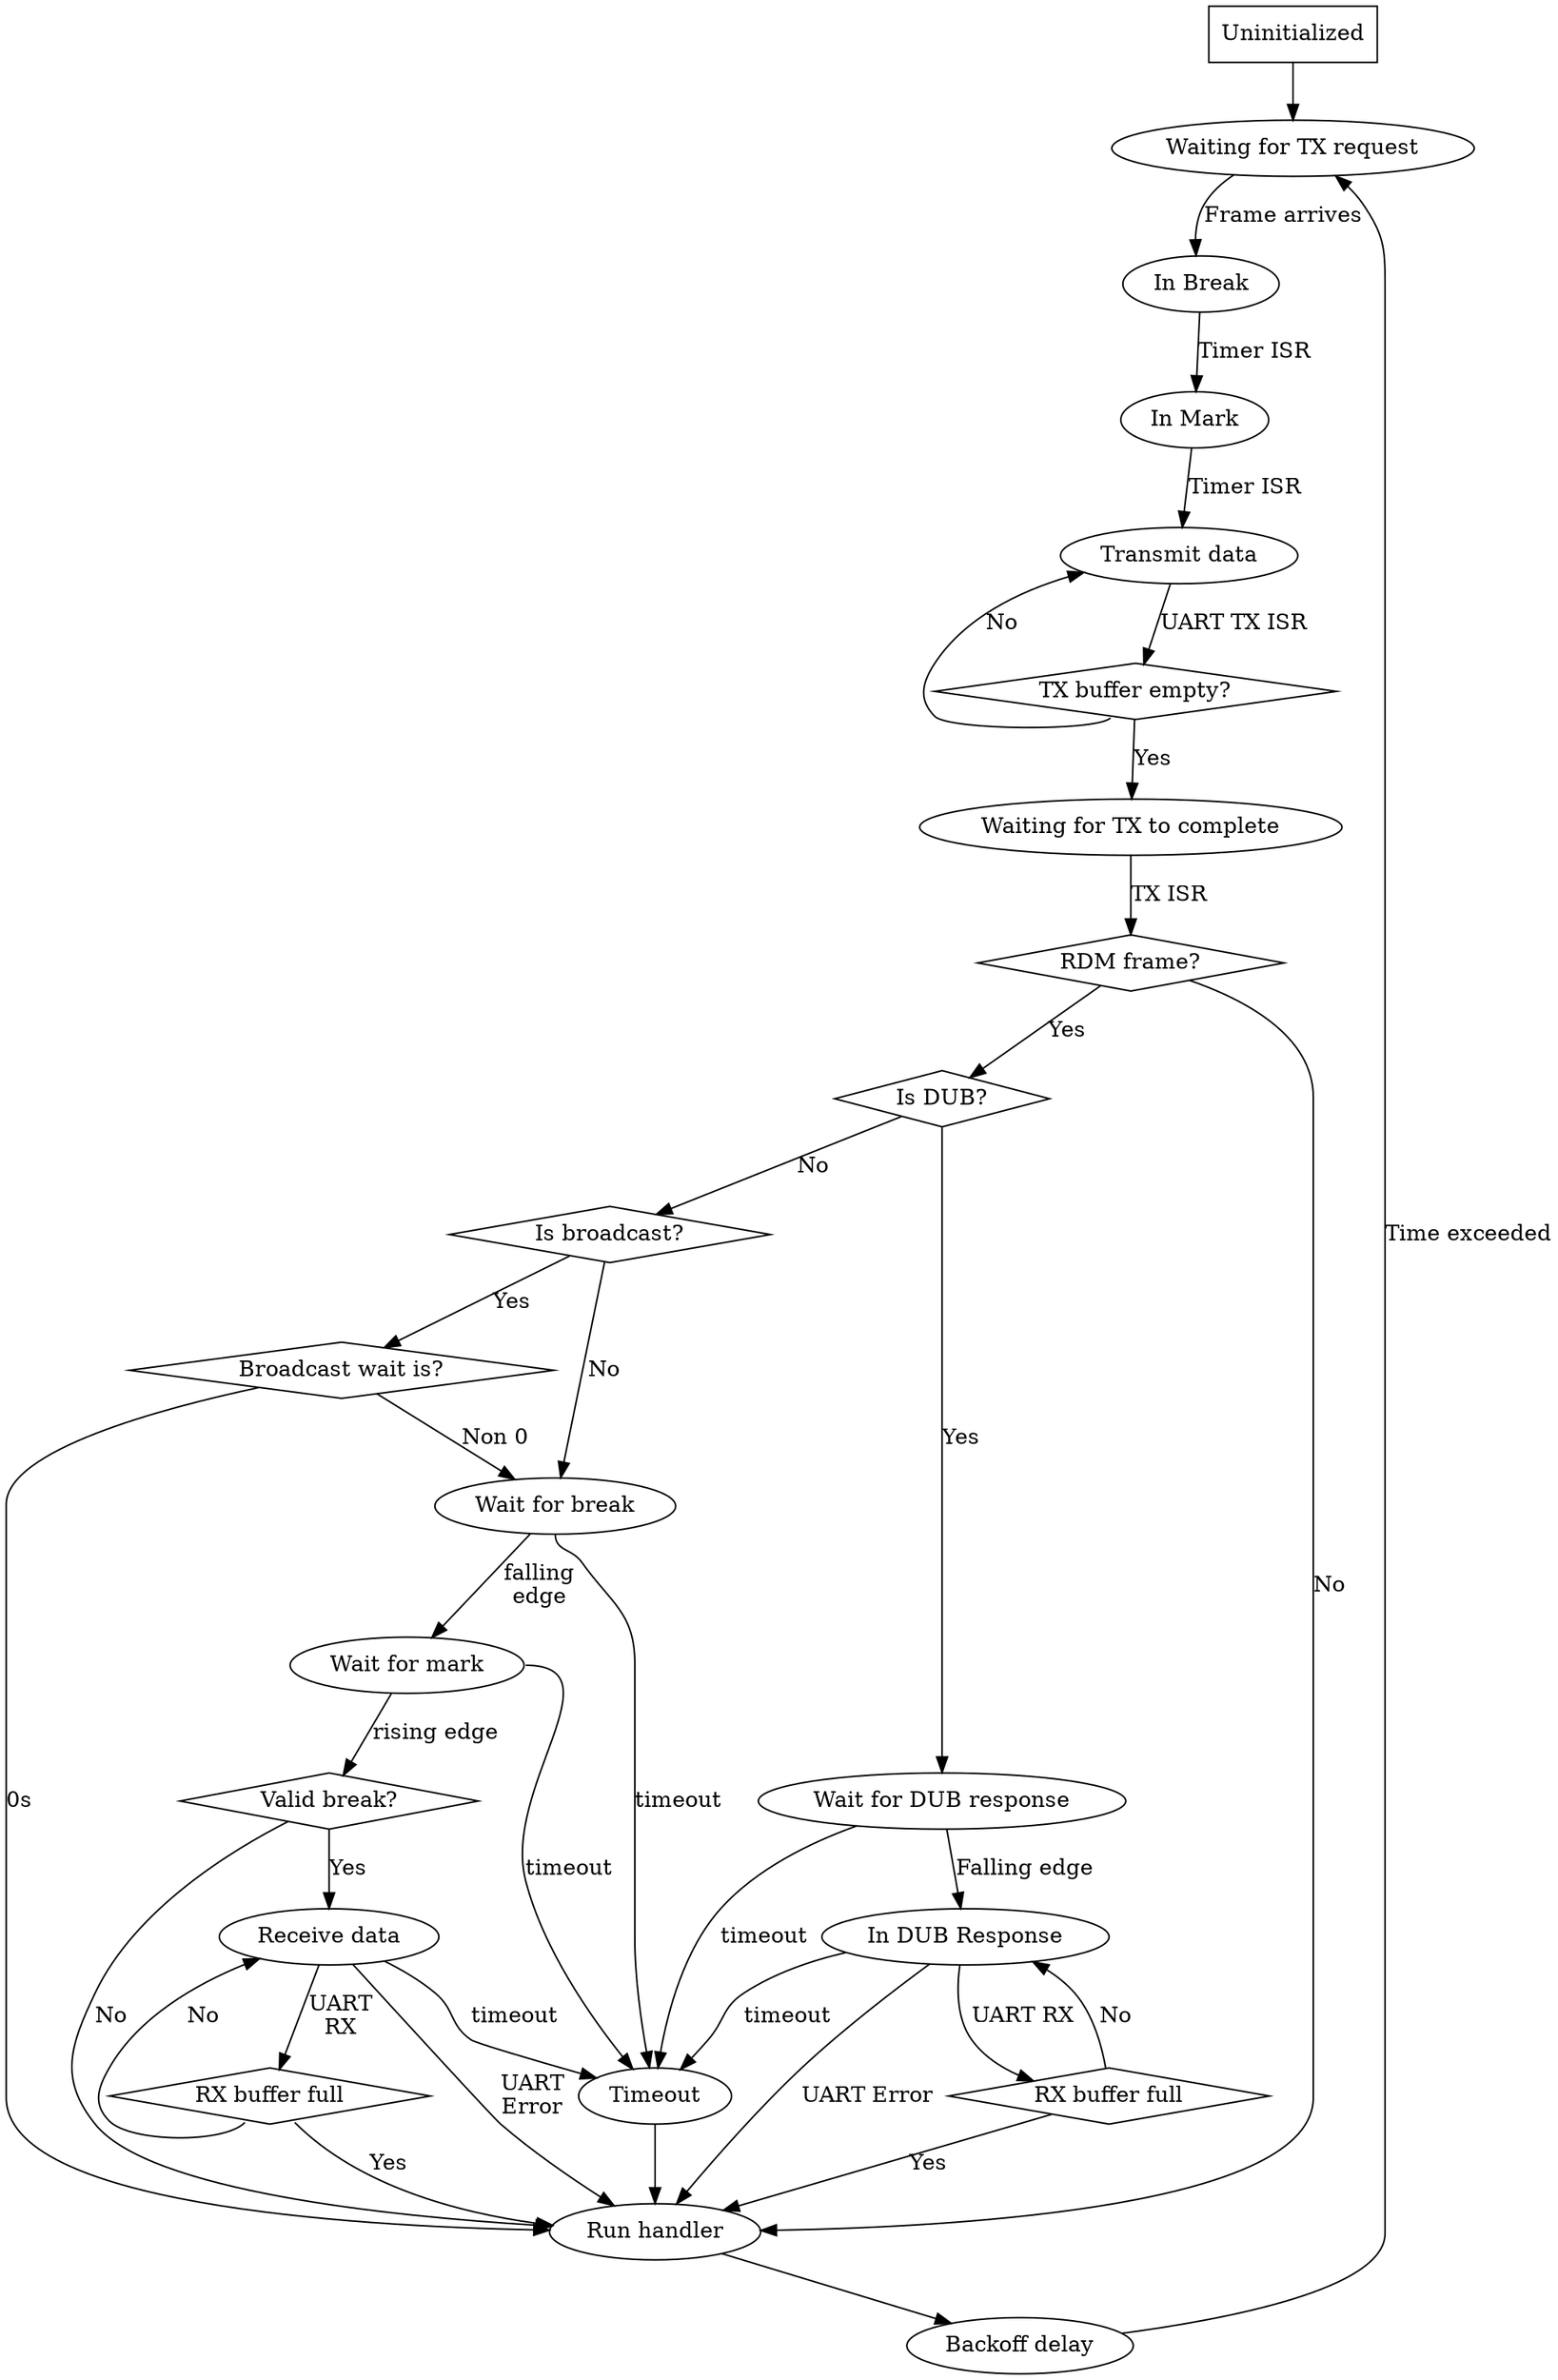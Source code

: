 digraph {
  {rank=source; STATE_UNINITIALLIZED; };

  // Nodes
  STATE_UNINITIALLIZED [label="Uninitialized" shape="rectangle"];
  STATE_TX_READY [label="Waiting for TX request"];
  STATE_IN_BREAK [label="In Break"];
  STATE_IN_MARK [label="In Mark"];
  STATE_TX_DATA [label="Transmit data"];
  BRANCH_TX_ISR_DECISION [label="TX buffer empty?" shape="diamond"];
  STATE_TX_DATA_BUFFER_EMPTY [label="Waiting for TX to complete"];
  BRANCH_IS_RDM [label="RDM frame?" shape="diamond"];
  BRANCH_IS_RDM_DUB [label="Is DUB?" shape="diamond"];
  BRANCH_IS_RDM_BROADCAST [label="Is broadcast?" shape="diamond"];
  BRANCH_RDM_BCAST_WAIT_TIME [label="Broadcast wait is?" shape="diamond"];

  STATE_RDM_WAIT_FOR_BREAK [label="Wait for break"];
  STATE_RDM_WAIT_FOR_MARK [label="Wait for mark"];
  BRANCH_CHECK_BREAK_LENGTH [label="Valid break?" shape="diamond"];
  STATE_RX_DATA [label="Receive data"];
  BRANCH_RX_CHECK_SIZE [label="RX buffer full" shape="diamond"];
  BRANCH_DUB_CHECK_SIZE [label="RX buffer full" shape="diamond"];
  STATE_RX_WAIT_FOR_DUB [label="Wait for DUB response"];
  STATE_RX_IN_DUB [label="In DUB Response"];
  STATE_RX_TIMEOUT [label="Timeout"];

  STATE_COMPLETE [label="Run handler"];
  STATE_BACKOFF [label="Backoff delay"];

  // Edges
  STATE_UNINITIALLIZED -> STATE_TX_READY;
  STATE_TX_READY -> STATE_IN_BREAK [label="Frame arrives"];
  STATE_IN_BREAK -> STATE_IN_MARK [label="Timer ISR"];
  STATE_IN_MARK -> STATE_TX_DATA [label="Timer ISR"];
  STATE_TX_DATA -> BRANCH_TX_ISR_DECISION [label="UART TX ISR"];
  BRANCH_TX_ISR_DECISION -> STATE_TX_DATA_BUFFER_EMPTY [label="Yes"];
  BRANCH_TX_ISR_DECISION:sw -> STATE_TX_DATA [label="No"];
  STATE_TX_DATA_BUFFER_EMPTY -> BRANCH_IS_RDM [label="TX ISR"];
  BRANCH_IS_RDM -> STATE_COMPLETE [label="No"];
  BRANCH_IS_RDM -> BRANCH_IS_RDM_DUB [label="Yes"];
  BRANCH_IS_RDM_DUB -> BRANCH_IS_RDM_BROADCAST [label="No"];

  // DUB branch
  BRANCH_IS_RDM_DUB -> STATE_RX_WAIT_FOR_DUB [label="Yes"];
  STATE_RX_WAIT_FOR_DUB -> STATE_RX_TIMEOUT [label="timeout"];
  STATE_RX_WAIT_FOR_DUB -> STATE_RX_IN_DUB [label="Falling edge"];
  STATE_RX_IN_DUB -> STATE_RX_TIMEOUT [label="timeout"];
  STATE_RX_IN_DUB -> BRANCH_DUB_CHECK_SIZE [label="UART RX"];
  BRANCH_DUB_CHECK_SIZE -> STATE_RX_IN_DUB [label="No"];
  BRANCH_DUB_CHECK_SIZE -> STATE_COMPLETE [label="Yes"];
  STATE_RX_IN_DUB -> STATE_COMPLETE [label="UART Error"];

  // RDM RX branch
  BRANCH_IS_RDM_BROADCAST -> BRANCH_RDM_BCAST_WAIT_TIME [label="Yes"];
  BRANCH_IS_RDM_BROADCAST -> STATE_RDM_WAIT_FOR_BREAK [label="No"];
  BRANCH_RDM_BCAST_WAIT_TIME -> STATE_COMPLETE [label="0s"];
  BRANCH_RDM_BCAST_WAIT_TIME -> STATE_RDM_WAIT_FOR_BREAK  [label="Non 0"];
  STATE_RDM_WAIT_FOR_BREAK:s -> STATE_RX_TIMEOUT [label="timeout"];
  STATE_RDM_WAIT_FOR_BREAK -> STATE_RDM_WAIT_FOR_MARK [label="falling\nedge"];
  STATE_RDM_WAIT_FOR_MARK:e -> STATE_RX_TIMEOUT [label="timeout"];
  STATE_RDM_WAIT_FOR_MARK -> BRANCH_CHECK_BREAK_LENGTH [label="rising edge"];
  BRANCH_CHECK_BREAK_LENGTH -> STATE_COMPLETE [label="No"];
  BRANCH_CHECK_BREAK_LENGTH -> STATE_RX_DATA [label="Yes"];
  STATE_RX_DATA -> STATE_RX_TIMEOUT [label="timeout"];
  STATE_RX_DATA -> BRANCH_RX_CHECK_SIZE [label="UART\nRX"];
  BRANCH_RX_CHECK_SIZE:sw -> STATE_RX_DATA [label="No"];
  BRANCH_RX_CHECK_SIZE:se -> STATE_COMPLETE [label="Yes"];
  STATE_RX_DATA -> STATE_COMPLETE [label="UART\nError"];

  STATE_RX_TIMEOUT -> STATE_COMPLETE;
  STATE_COMPLETE -> STATE_BACKOFF;
  STATE_BACKOFF -> STATE_TX_READY [label="Time exceeded"];
}
